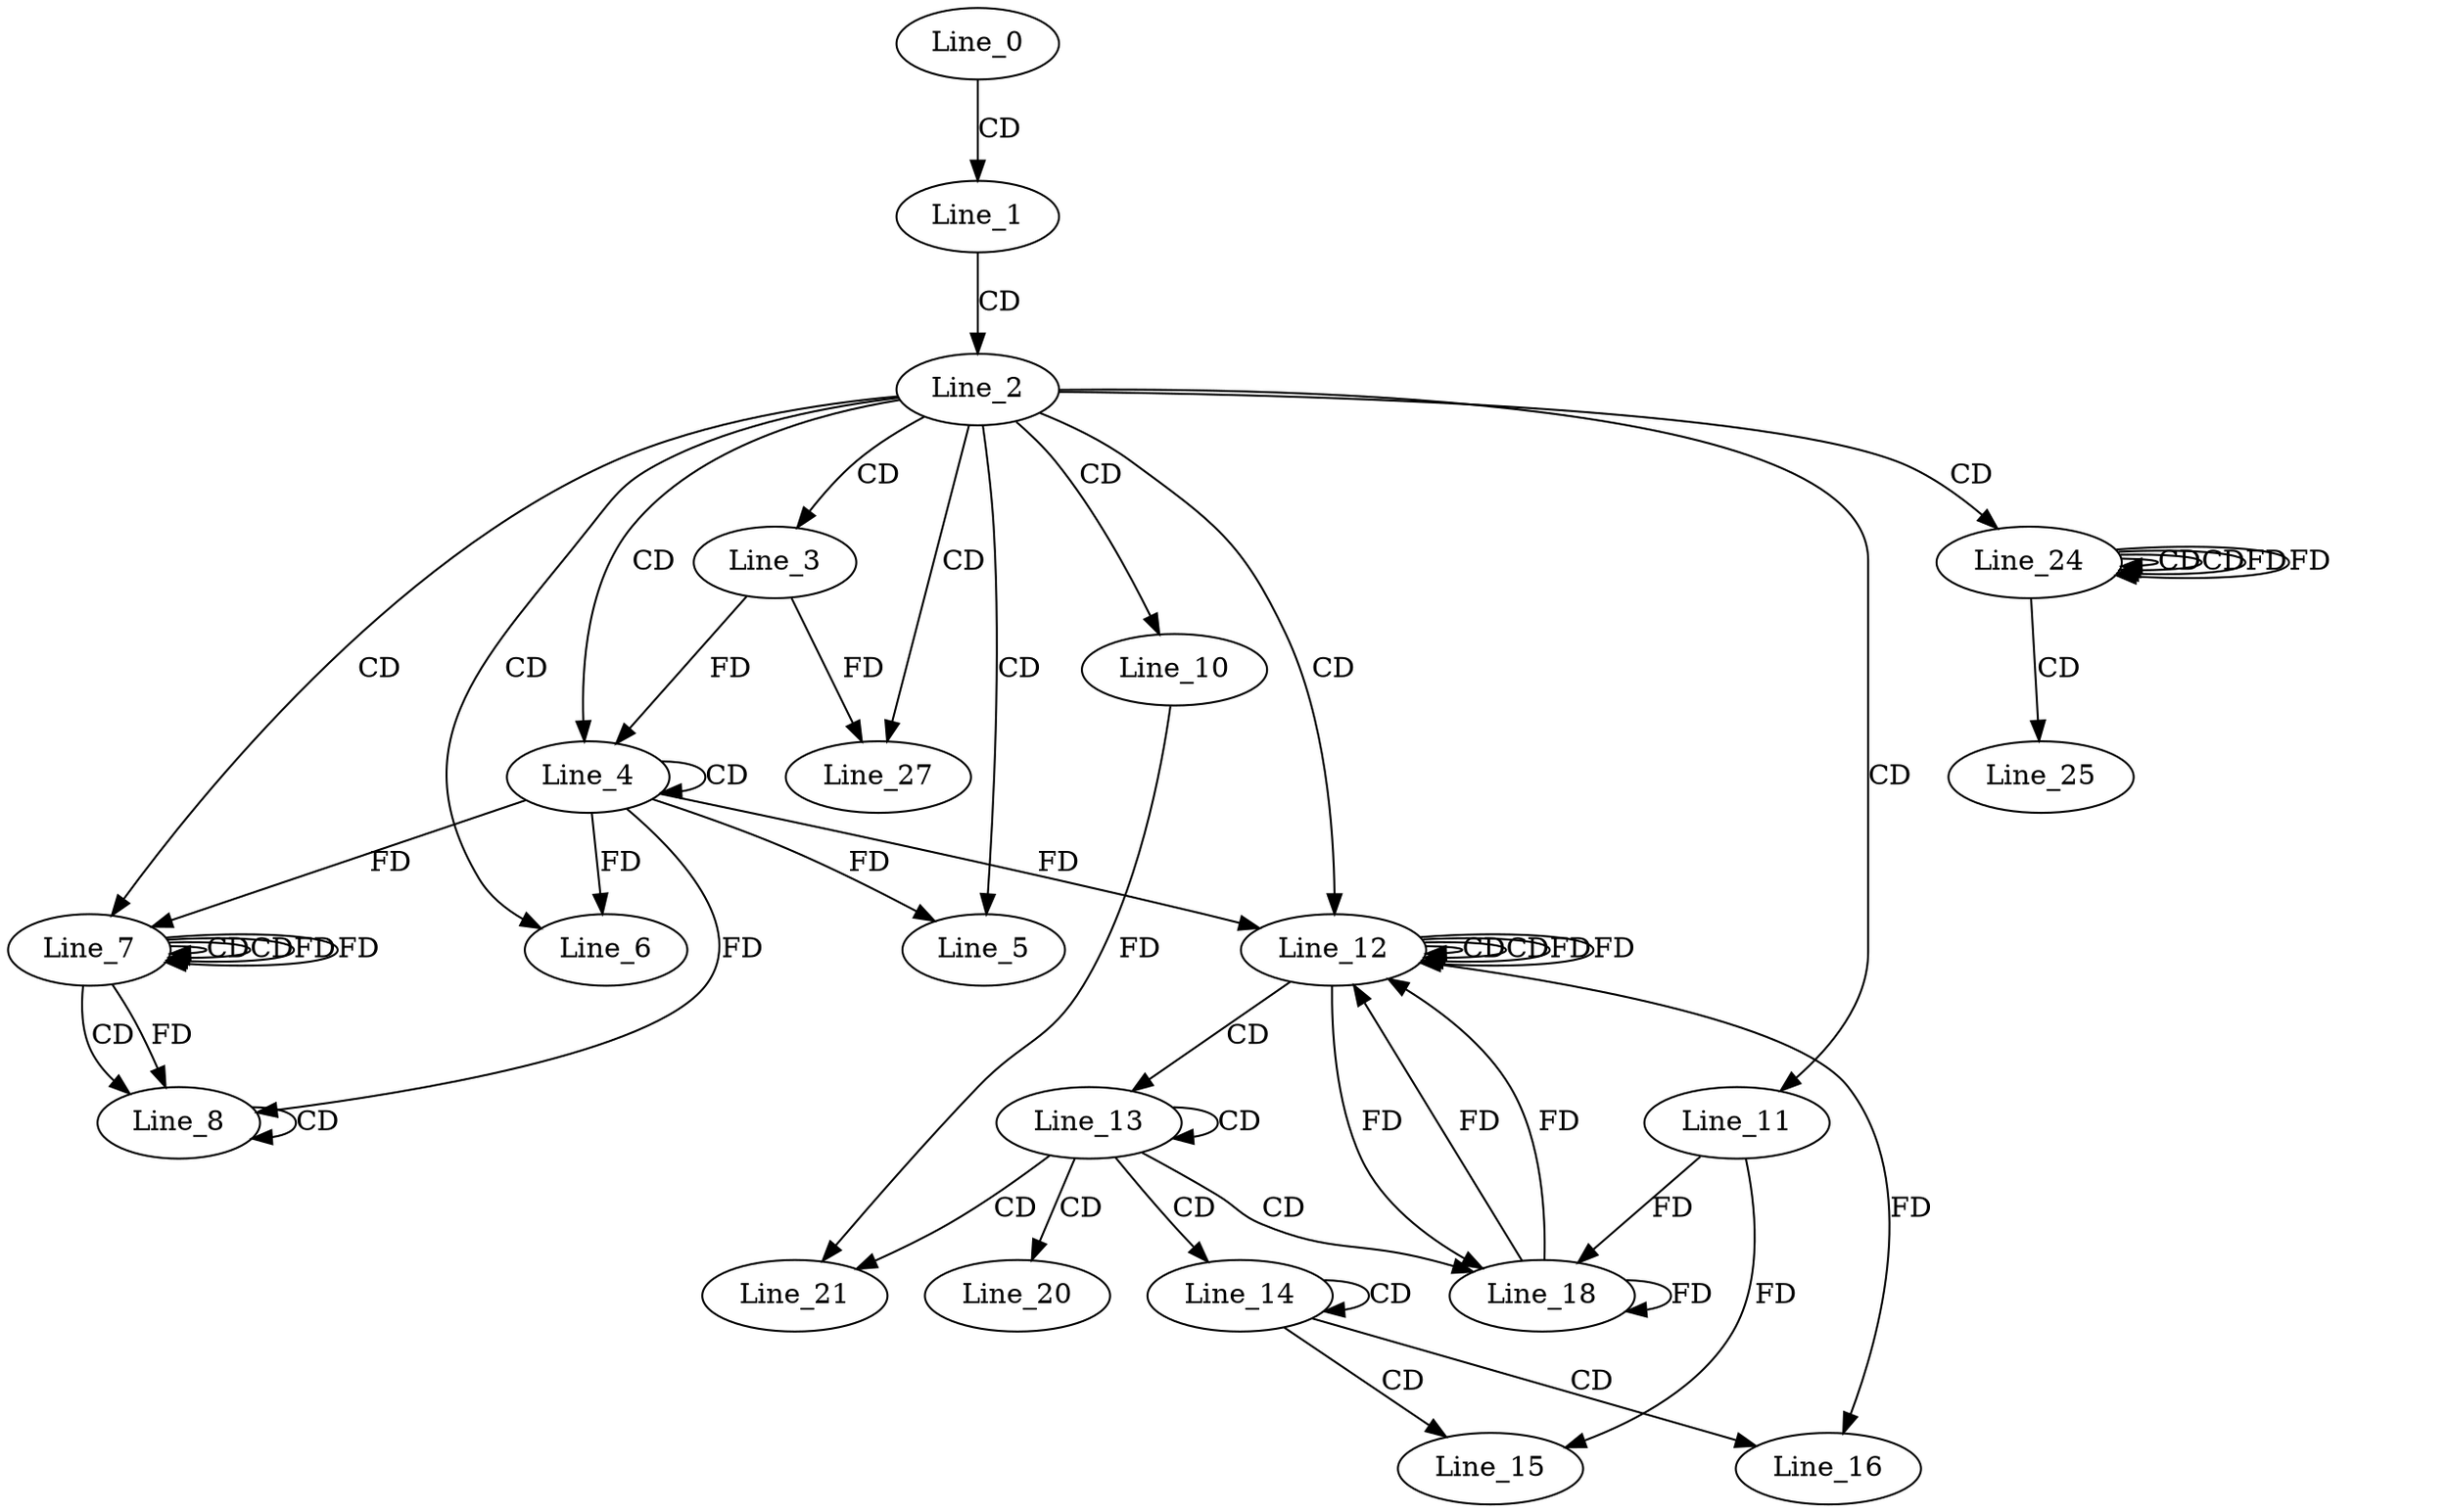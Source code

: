digraph G {
  Line_0;
  Line_1;
  Line_2;
  Line_3;
  Line_4;
  Line_4;
  Line_5;
  Line_5;
  Line_6;
  Line_6;
  Line_7;
  Line_7;
  Line_7;
  Line_7;
  Line_8;
  Line_8;
  Line_10;
  Line_11;
  Line_12;
  Line_12;
  Line_12;
  Line_12;
  Line_13;
  Line_13;
  Line_14;
  Line_15;
  Line_16;
  Line_18;
  Line_20;
  Line_21;
  Line_24;
  Line_24;
  Line_24;
  Line_25;
  Line_27;
  Line_0 -> Line_1 [ label="CD" ];
  Line_1 -> Line_2 [ label="CD" ];
  Line_2 -> Line_3 [ label="CD" ];
  Line_2 -> Line_4 [ label="CD" ];
  Line_4 -> Line_4 [ label="CD" ];
  Line_3 -> Line_4 [ label="FD" ];
  Line_2 -> Line_5 [ label="CD" ];
  Line_4 -> Line_5 [ label="FD" ];
  Line_2 -> Line_6 [ label="CD" ];
  Line_4 -> Line_6 [ label="FD" ];
  Line_2 -> Line_7 [ label="CD" ];
  Line_7 -> Line_7 [ label="CD" ];
  Line_7 -> Line_7 [ label="CD" ];
  Line_4 -> Line_7 [ label="FD" ];
  Line_7 -> Line_7 [ label="FD" ];
  Line_7 -> Line_8 [ label="CD" ];
  Line_8 -> Line_8 [ label="CD" ];
  Line_4 -> Line_8 [ label="FD" ];
  Line_7 -> Line_8 [ label="FD" ];
  Line_2 -> Line_10 [ label="CD" ];
  Line_2 -> Line_11 [ label="CD" ];
  Line_2 -> Line_12 [ label="CD" ];
  Line_12 -> Line_12 [ label="CD" ];
  Line_12 -> Line_12 [ label="CD" ];
  Line_4 -> Line_12 [ label="FD" ];
  Line_12 -> Line_12 [ label="FD" ];
  Line_12 -> Line_13 [ label="CD" ];
  Line_13 -> Line_13 [ label="CD" ];
  Line_13 -> Line_14 [ label="CD" ];
  Line_14 -> Line_14 [ label="CD" ];
  Line_14 -> Line_15 [ label="CD" ];
  Line_11 -> Line_15 [ label="FD" ];
  Line_14 -> Line_16 [ label="CD" ];
  Line_12 -> Line_16 [ label="FD" ];
  Line_13 -> Line_18 [ label="CD" ];
  Line_12 -> Line_18 [ label="FD" ];
  Line_18 -> Line_18 [ label="FD" ];
  Line_11 -> Line_18 [ label="FD" ];
  Line_13 -> Line_20 [ label="CD" ];
  Line_13 -> Line_21 [ label="CD" ];
  Line_10 -> Line_21 [ label="FD" ];
  Line_2 -> Line_24 [ label="CD" ];
  Line_24 -> Line_24 [ label="CD" ];
  Line_24 -> Line_24 [ label="CD" ];
  Line_24 -> Line_24 [ label="FD" ];
  Line_24 -> Line_25 [ label="CD" ];
  Line_2 -> Line_27 [ label="CD" ];
  Line_3 -> Line_27 [ label="FD" ];
  Line_7 -> Line_7 [ label="FD" ];
  Line_12 -> Line_12 [ label="FD" ];
  Line_18 -> Line_12 [ label="FD" ];
  Line_18 -> Line_12 [ label="FD" ];
  Line_24 -> Line_24 [ label="FD" ];
}
